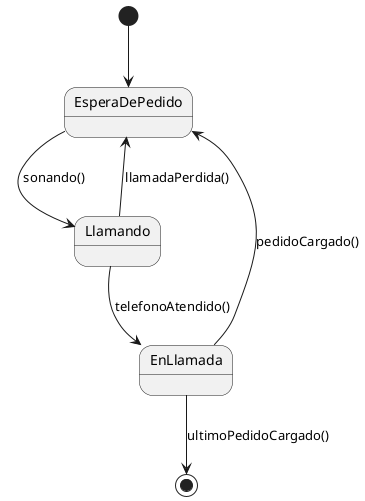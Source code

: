 @startuml Telefono
    [*] --> EsperaDePedido
    EsperaDePedido --> Llamando : sonando()
    Llamando --> EnLlamada: telefonoAtendido()
    Llamando --> EsperaDePedido: llamadaPerdida()
    EnLlamada --> EsperaDePedido : pedidoCargado()
    EnLlamada --> [*] : ultimoPedidoCargado()
@endumlx